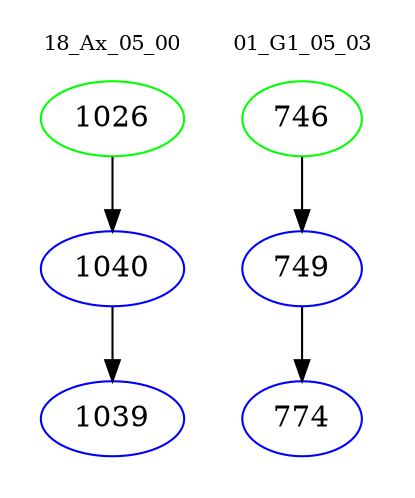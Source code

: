digraph{
subgraph cluster_0 {
color = white
label = "18_Ax_05_00";
fontsize=10;
T0_1026 [label="1026", color="green"]
T0_1026 -> T0_1040 [color="black"]
T0_1040 [label="1040", color="blue"]
T0_1040 -> T0_1039 [color="black"]
T0_1039 [label="1039", color="blue"]
}
subgraph cluster_1 {
color = white
label = "01_G1_05_03";
fontsize=10;
T1_746 [label="746", color="green"]
T1_746 -> T1_749 [color="black"]
T1_749 [label="749", color="blue"]
T1_749 -> T1_774 [color="black"]
T1_774 [label="774", color="blue"]
}
}
